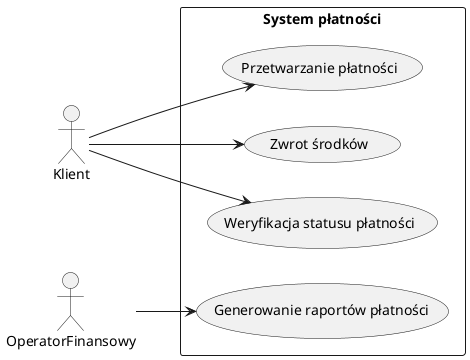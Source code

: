 @startuml
left to right direction
actor Klient
actor OperatorFinansowy
rectangle "System płatności" {
  usecase "Przetwarzanie płatności" as (UC1)
  usecase "Zwrot środków" as (UC2)
  usecase "Weryfikacja statusu płatności" as (UC3)
  usecase "Generowanie raportów płatności" as (UC4)

  Klient --> (UC1)
  Klient --> (UC2)
  Klient --> (UC3)
  OperatorFinansowy --> (UC4)
}

@enduml